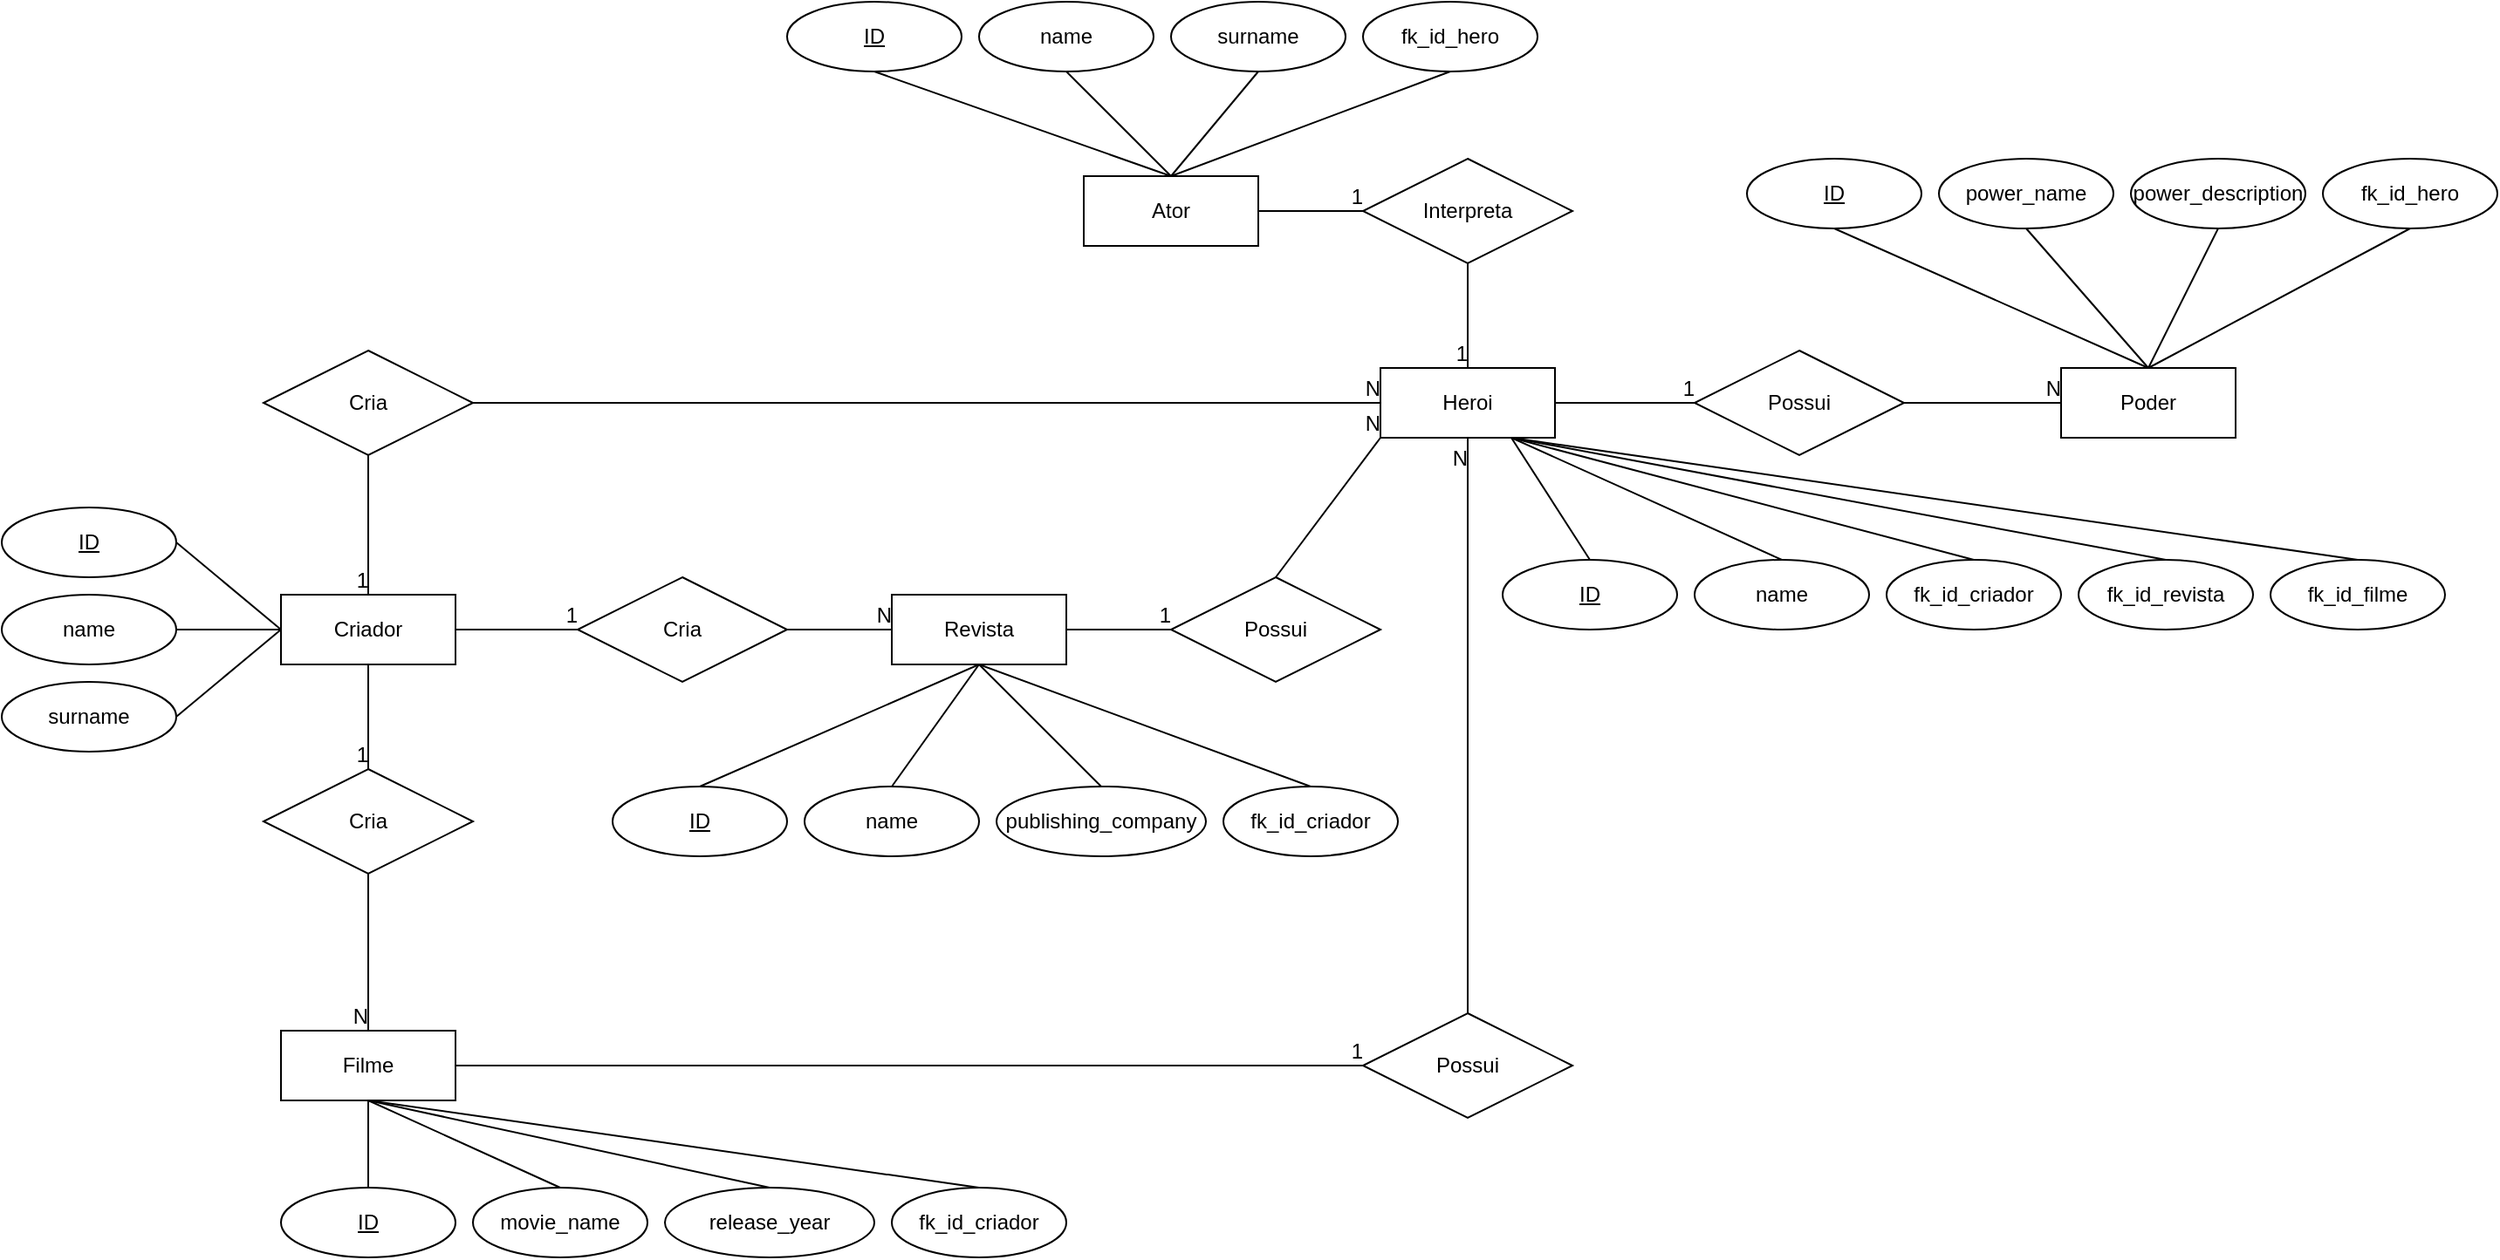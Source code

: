 <mxfile version="14.1.8" type="device"><diagram id="R2lEEEUBdFMjLlhIrx00" name="Page-1"><mxGraphModel dx="2052" dy="514" grid="1" gridSize="10" guides="1" tooltips="1" connect="1" arrows="1" fold="1" page="1" pageScale="1" pageWidth="850" pageHeight="1100" math="0" shadow="0" extFonts="Permanent Marker^https://fonts.googleapis.com/css?family=Permanent+Marker"><root><mxCell id="0"/><mxCell id="1" parent="0"/><mxCell id="GVGsF478QHHnNZUJy_HK-53" value="" style="shape=partialRectangle;overflow=hidden;connectable=0;fillColor=none;top=0;left=0;bottom=0;right=0;" parent="1" vertex="1"><mxGeometry x="-60" y="45" width="30" height="30" as="geometry"/></mxCell><mxCell id="GVGsF478QHHnNZUJy_HK-54" value="" style="shape=partialRectangle;overflow=hidden;connectable=0;fillColor=none;top=0;left=0;bottom=0;right=0;" parent="1" vertex="1"><mxGeometry x="-20" y="70" width="30" height="30" as="geometry"/></mxCell><mxCell id="GVGsF478QHHnNZUJy_HK-65" value="Interpreta" style="shape=rhombus;perimeter=rhombusPerimeter;whiteSpace=wrap;html=1;align=center;" parent="1" vertex="1"><mxGeometry x="270" y="130" width="120" height="60" as="geometry"/></mxCell><mxCell id="GVGsF478QHHnNZUJy_HK-112" value="Ator" style="whiteSpace=wrap;html=1;align=center;" parent="1" vertex="1"><mxGeometry x="110" y="140" width="100" height="40" as="geometry"/></mxCell><mxCell id="GVGsF478QHHnNZUJy_HK-124" value="Heroi" style="whiteSpace=wrap;html=1;align=center;" parent="1" vertex="1"><mxGeometry x="280" y="250" width="100" height="40" as="geometry"/></mxCell><mxCell id="GVGsF478QHHnNZUJy_HK-132" value="Poder" style="whiteSpace=wrap;html=1;align=center;" parent="1" vertex="1"><mxGeometry x="670" y="250" width="100" height="40" as="geometry"/></mxCell><mxCell id="GVGsF478QHHnNZUJy_HK-133" value="Possui" style="shape=rhombus;perimeter=rhombusPerimeter;whiteSpace=wrap;html=1;align=center;" parent="1" vertex="1"><mxGeometry x="460" y="240" width="120" height="60" as="geometry"/></mxCell><mxCell id="GVGsF478QHHnNZUJy_HK-144" value="Criador" style="whiteSpace=wrap;html=1;align=center;" parent="1" vertex="1"><mxGeometry x="-350" y="380" width="100" height="40" as="geometry"/></mxCell><mxCell id="GVGsF478QHHnNZUJy_HK-145" value="Filme" style="whiteSpace=wrap;html=1;align=center;" parent="1" vertex="1"><mxGeometry x="-350" y="630" width="100" height="40" as="geometry"/></mxCell><mxCell id="GVGsF478QHHnNZUJy_HK-146" value="Revista" style="whiteSpace=wrap;html=1;align=center;" parent="1" vertex="1"><mxGeometry y="380" width="100" height="40" as="geometry"/></mxCell><mxCell id="GVGsF478QHHnNZUJy_HK-149" value="Cria" style="shape=rhombus;perimeter=rhombusPerimeter;whiteSpace=wrap;html=1;align=center;" parent="1" vertex="1"><mxGeometry x="-360" y="240" width="120" height="60" as="geometry"/></mxCell><mxCell id="GVGsF478QHHnNZUJy_HK-150" value="ID" style="ellipse;whiteSpace=wrap;html=1;align=center;fontStyle=4;" parent="1" vertex="1"><mxGeometry x="-60" y="40" width="100" height="40" as="geometry"/></mxCell><mxCell id="GVGsF478QHHnNZUJy_HK-151" value="name" style="ellipse;whiteSpace=wrap;html=1;align=center;" parent="1" vertex="1"><mxGeometry x="50" y="40" width="100" height="40" as="geometry"/></mxCell><mxCell id="GVGsF478QHHnNZUJy_HK-152" value="surname" style="ellipse;whiteSpace=wrap;html=1;align=center;" parent="1" vertex="1"><mxGeometry x="160" y="40" width="100" height="40" as="geometry"/></mxCell><mxCell id="GVGsF478QHHnNZUJy_HK-159" value="Cria" style="shape=rhombus;perimeter=rhombusPerimeter;whiteSpace=wrap;html=1;align=center;" parent="1" vertex="1"><mxGeometry x="-180" y="370" width="120" height="60" as="geometry"/></mxCell><mxCell id="GVGsF478QHHnNZUJy_HK-160" value="Cria" style="shape=rhombus;perimeter=rhombusPerimeter;whiteSpace=wrap;html=1;align=center;" parent="1" vertex="1"><mxGeometry x="-360" y="480" width="120" height="60" as="geometry"/></mxCell><mxCell id="GVGsF478QHHnNZUJy_HK-166" value="" style="endArrow=none;html=1;rounded=0;entryX=0;entryY=0.5;entryDx=0;entryDy=0;exitX=1;exitY=0.5;exitDx=0;exitDy=0;" parent="1" source="GVGsF478QHHnNZUJy_HK-159" target="GVGsF478QHHnNZUJy_HK-146" edge="1"><mxGeometry relative="1" as="geometry"><mxPoint x="310" y="420" as="sourcePoint"/><mxPoint x="470" y="420" as="targetPoint"/></mxGeometry></mxCell><mxCell id="GVGsF478QHHnNZUJy_HK-167" value="N" style="resizable=0;html=1;align=right;verticalAlign=bottom;" parent="GVGsF478QHHnNZUJy_HK-166" connectable="0" vertex="1"><mxGeometry x="1" relative="1" as="geometry"/></mxCell><mxCell id="GVGsF478QHHnNZUJy_HK-168" value="" style="endArrow=none;html=1;rounded=0;exitX=1;exitY=0.5;exitDx=0;exitDy=0;entryX=0;entryY=0.5;entryDx=0;entryDy=0;" parent="1" source="GVGsF478QHHnNZUJy_HK-144" target="GVGsF478QHHnNZUJy_HK-159" edge="1"><mxGeometry relative="1" as="geometry"><mxPoint x="310" y="420" as="sourcePoint"/><mxPoint x="470" y="420" as="targetPoint"/></mxGeometry></mxCell><mxCell id="GVGsF478QHHnNZUJy_HK-169" value="1" style="resizable=0;html=1;align=right;verticalAlign=bottom;" parent="GVGsF478QHHnNZUJy_HK-168" connectable="0" vertex="1"><mxGeometry x="1" relative="1" as="geometry"/></mxCell><mxCell id="GVGsF478QHHnNZUJy_HK-172" value="" style="endArrow=none;html=1;rounded=0;exitX=1;exitY=0.5;exitDx=0;exitDy=0;entryX=0;entryY=0.5;entryDx=0;entryDy=0;" parent="1" source="GVGsF478QHHnNZUJy_HK-112" target="GVGsF478QHHnNZUJy_HK-65" edge="1"><mxGeometry relative="1" as="geometry"><mxPoint x="310" y="220" as="sourcePoint"/><mxPoint x="470" y="220" as="targetPoint"/></mxGeometry></mxCell><mxCell id="GVGsF478QHHnNZUJy_HK-173" value="1" style="resizable=0;html=1;align=right;verticalAlign=bottom;" parent="GVGsF478QHHnNZUJy_HK-172" connectable="0" vertex="1"><mxGeometry x="1" relative="1" as="geometry"/></mxCell><mxCell id="GVGsF478QHHnNZUJy_HK-174" value="" style="endArrow=none;html=1;rounded=0;exitX=0.5;exitY=1;exitDx=0;exitDy=0;entryX=0.5;entryY=0;entryDx=0;entryDy=0;" parent="1" source="GVGsF478QHHnNZUJy_HK-65" target="GVGsF478QHHnNZUJy_HK-124" edge="1"><mxGeometry relative="1" as="geometry"><mxPoint x="310" y="220" as="sourcePoint"/><mxPoint x="470" y="220" as="targetPoint"/></mxGeometry></mxCell><mxCell id="GVGsF478QHHnNZUJy_HK-175" value="1" style="resizable=0;html=1;align=right;verticalAlign=bottom;" parent="GVGsF478QHHnNZUJy_HK-174" connectable="0" vertex="1"><mxGeometry x="1" relative="1" as="geometry"/></mxCell><mxCell id="GVGsF478QHHnNZUJy_HK-176" value="" style="endArrow=none;html=1;rounded=0;exitX=1;exitY=0.5;exitDx=0;exitDy=0;entryX=0;entryY=0.5;entryDx=0;entryDy=0;" parent="1" source="GVGsF478QHHnNZUJy_HK-124" target="GVGsF478QHHnNZUJy_HK-133" edge="1"><mxGeometry relative="1" as="geometry"><mxPoint x="310" y="220" as="sourcePoint"/><mxPoint x="470" y="220" as="targetPoint"/></mxGeometry></mxCell><mxCell id="GVGsF478QHHnNZUJy_HK-177" value="1" style="resizable=0;html=1;align=right;verticalAlign=bottom;" parent="GVGsF478QHHnNZUJy_HK-176" connectable="0" vertex="1"><mxGeometry x="1" relative="1" as="geometry"/></mxCell><mxCell id="GVGsF478QHHnNZUJy_HK-178" value="" style="endArrow=none;html=1;rounded=0;entryX=0;entryY=0.5;entryDx=0;entryDy=0;exitX=1;exitY=0.5;exitDx=0;exitDy=0;" parent="1" source="GVGsF478QHHnNZUJy_HK-133" target="GVGsF478QHHnNZUJy_HK-132" edge="1"><mxGeometry relative="1" as="geometry"><mxPoint x="310" y="220" as="sourcePoint"/><mxPoint x="470" y="220" as="targetPoint"/></mxGeometry></mxCell><mxCell id="GVGsF478QHHnNZUJy_HK-179" value="N" style="resizable=0;html=1;align=right;verticalAlign=bottom;" parent="GVGsF478QHHnNZUJy_HK-178" connectable="0" vertex="1"><mxGeometry x="1" relative="1" as="geometry"/></mxCell><mxCell id="GVGsF478QHHnNZUJy_HK-182" value="" style="endArrow=none;html=1;rounded=0;exitX=1;exitY=0.5;exitDx=0;exitDy=0;entryX=0;entryY=0.5;entryDx=0;entryDy=0;" parent="1" source="GVGsF478QHHnNZUJy_HK-149" target="GVGsF478QHHnNZUJy_HK-124" edge="1"><mxGeometry relative="1" as="geometry"><mxPoint x="250" y="360" as="sourcePoint"/><mxPoint x="410" y="360" as="targetPoint"/></mxGeometry></mxCell><mxCell id="GVGsF478QHHnNZUJy_HK-183" value="N" style="resizable=0;html=1;align=right;verticalAlign=bottom;" parent="GVGsF478QHHnNZUJy_HK-182" connectable="0" vertex="1"><mxGeometry x="1" relative="1" as="geometry"/></mxCell><mxCell id="GVGsF478QHHnNZUJy_HK-184" value="" style="endArrow=none;html=1;rounded=0;exitX=0.5;exitY=1;exitDx=0;exitDy=0;entryX=0.5;entryY=0;entryDx=0;entryDy=0;" parent="1" source="GVGsF478QHHnNZUJy_HK-149" target="GVGsF478QHHnNZUJy_HK-144" edge="1"><mxGeometry relative="1" as="geometry"><mxPoint x="310" y="320" as="sourcePoint"/><mxPoint x="470" y="320" as="targetPoint"/></mxGeometry></mxCell><mxCell id="GVGsF478QHHnNZUJy_HK-185" value="1" style="resizable=0;html=1;align=right;verticalAlign=bottom;" parent="GVGsF478QHHnNZUJy_HK-184" connectable="0" vertex="1"><mxGeometry x="1" relative="1" as="geometry"/></mxCell><mxCell id="GVGsF478QHHnNZUJy_HK-186" value="" style="endArrow=none;html=1;rounded=0;exitX=0.5;exitY=1;exitDx=0;exitDy=0;entryX=0.5;entryY=0;entryDx=0;entryDy=0;" parent="1" source="GVGsF478QHHnNZUJy_HK-144" target="GVGsF478QHHnNZUJy_HK-160" edge="1"><mxGeometry relative="1" as="geometry"><mxPoint x="310" y="520" as="sourcePoint"/><mxPoint x="470" y="520" as="targetPoint"/></mxGeometry></mxCell><mxCell id="GVGsF478QHHnNZUJy_HK-187" value="1" style="resizable=0;html=1;align=right;verticalAlign=bottom;" parent="GVGsF478QHHnNZUJy_HK-186" connectable="0" vertex="1"><mxGeometry x="1" relative="1" as="geometry"/></mxCell><mxCell id="GVGsF478QHHnNZUJy_HK-188" value="" style="endArrow=none;html=1;rounded=0;exitX=0.5;exitY=1;exitDx=0;exitDy=0;entryX=0.5;entryY=0;entryDx=0;entryDy=0;" parent="1" source="GVGsF478QHHnNZUJy_HK-160" target="GVGsF478QHHnNZUJy_HK-145" edge="1"><mxGeometry relative="1" as="geometry"><mxPoint x="310" y="520" as="sourcePoint"/><mxPoint x="470" y="520" as="targetPoint"/></mxGeometry></mxCell><mxCell id="GVGsF478QHHnNZUJy_HK-189" value="N" style="resizable=0;html=1;align=right;verticalAlign=bottom;" parent="GVGsF478QHHnNZUJy_HK-188" connectable="0" vertex="1"><mxGeometry x="1" relative="1" as="geometry"/></mxCell><mxCell id="GVGsF478QHHnNZUJy_HK-191" value="Possui" style="shape=rhombus;perimeter=rhombusPerimeter;whiteSpace=wrap;html=1;align=center;" parent="1" vertex="1"><mxGeometry x="270" y="620" width="120" height="60" as="geometry"/></mxCell><mxCell id="QzzzlYeWdDYmy8EPk6nm-1" value="" style="endArrow=none;html=1;rounded=0;exitX=1;exitY=0.5;exitDx=0;exitDy=0;entryX=0;entryY=0.5;entryDx=0;entryDy=0;" edge="1" parent="1" source="GVGsF478QHHnNZUJy_HK-145" target="GVGsF478QHHnNZUJy_HK-191"><mxGeometry relative="1" as="geometry"><mxPoint x="-80" y="530" as="sourcePoint"/><mxPoint x="80" y="530" as="targetPoint"/></mxGeometry></mxCell><mxCell id="QzzzlYeWdDYmy8EPk6nm-2" value="1" style="resizable=0;html=1;align=right;verticalAlign=bottom;" connectable="0" vertex="1" parent="QzzzlYeWdDYmy8EPk6nm-1"><mxGeometry x="1" relative="1" as="geometry"/></mxCell><mxCell id="QzzzlYeWdDYmy8EPk6nm-5" value="" style="endArrow=none;html=1;rounded=0;exitX=0.5;exitY=0;exitDx=0;exitDy=0;entryX=0.5;entryY=1;entryDx=0;entryDy=0;" edge="1" parent="1" source="GVGsF478QHHnNZUJy_HK-191" target="GVGsF478QHHnNZUJy_HK-124"><mxGeometry relative="1" as="geometry"><mxPoint x="360" y="560" as="sourcePoint"/><mxPoint x="520" y="560" as="targetPoint"/></mxGeometry></mxCell><mxCell id="QzzzlYeWdDYmy8EPk6nm-6" value="N" style="resizable=0;html=1;align=right;verticalAlign=bottom;" connectable="0" vertex="1" parent="QzzzlYeWdDYmy8EPk6nm-5"><mxGeometry x="1" relative="1" as="geometry"><mxPoint y="20.59" as="offset"/></mxGeometry></mxCell><mxCell id="QzzzlYeWdDYmy8EPk6nm-7" value="Possui" style="shape=rhombus;perimeter=rhombusPerimeter;whiteSpace=wrap;html=1;align=center;" vertex="1" parent="1"><mxGeometry x="160" y="370" width="120" height="60" as="geometry"/></mxCell><mxCell id="QzzzlYeWdDYmy8EPk6nm-8" value="" style="endArrow=none;html=1;rounded=0;entryX=0;entryY=0.5;entryDx=0;entryDy=0;exitX=1;exitY=0.5;exitDx=0;exitDy=0;" edge="1" parent="1" source="GVGsF478QHHnNZUJy_HK-146" target="QzzzlYeWdDYmy8EPk6nm-7"><mxGeometry relative="1" as="geometry"><mxPoint x="10" y="540" as="sourcePoint"/><mxPoint x="170" y="540" as="targetPoint"/></mxGeometry></mxCell><mxCell id="QzzzlYeWdDYmy8EPk6nm-9" value="1" style="resizable=0;html=1;align=right;verticalAlign=bottom;" connectable="0" vertex="1" parent="QzzzlYeWdDYmy8EPk6nm-8"><mxGeometry x="1" relative="1" as="geometry"/></mxCell><mxCell id="QzzzlYeWdDYmy8EPk6nm-10" value="" style="endArrow=none;html=1;rounded=0;exitX=0.5;exitY=0;exitDx=0;exitDy=0;entryX=0;entryY=1;entryDx=0;entryDy=0;" edge="1" parent="1" source="QzzzlYeWdDYmy8EPk6nm-7" target="GVGsF478QHHnNZUJy_HK-124"><mxGeometry relative="1" as="geometry"><mxPoint x="40" y="540" as="sourcePoint"/><mxPoint x="200" y="540" as="targetPoint"/></mxGeometry></mxCell><mxCell id="QzzzlYeWdDYmy8EPk6nm-11" value="N" style="resizable=0;html=1;align=right;verticalAlign=bottom;" connectable="0" vertex="1" parent="QzzzlYeWdDYmy8EPk6nm-10"><mxGeometry x="1" relative="1" as="geometry"/></mxCell><mxCell id="QzzzlYeWdDYmy8EPk6nm-13" value="fk_id_hero" style="ellipse;whiteSpace=wrap;html=1;align=center;" vertex="1" parent="1"><mxGeometry x="270" y="40" width="100" height="40" as="geometry"/></mxCell><mxCell id="QzzzlYeWdDYmy8EPk6nm-18" value="" style="endArrow=none;html=1;rounded=0;exitX=0.5;exitY=1;exitDx=0;exitDy=0;entryX=0.5;entryY=0;entryDx=0;entryDy=0;" edge="1" parent="1" source="GVGsF478QHHnNZUJy_HK-150" target="GVGsF478QHHnNZUJy_HK-112"><mxGeometry relative="1" as="geometry"><mxPoint x="100" y="160" as="sourcePoint"/><mxPoint x="260" y="160" as="targetPoint"/></mxGeometry></mxCell><mxCell id="QzzzlYeWdDYmy8EPk6nm-19" value="" style="endArrow=none;html=1;rounded=0;exitX=0.5;exitY=1;exitDx=0;exitDy=0;entryX=0.5;entryY=0;entryDx=0;entryDy=0;" edge="1" parent="1" source="GVGsF478QHHnNZUJy_HK-151" target="GVGsF478QHHnNZUJy_HK-112"><mxGeometry relative="1" as="geometry"><mxPoint x="100" y="160" as="sourcePoint"/><mxPoint x="260" y="160" as="targetPoint"/></mxGeometry></mxCell><mxCell id="QzzzlYeWdDYmy8EPk6nm-20" value="" style="endArrow=none;html=1;rounded=0;entryX=0.5;entryY=1;entryDx=0;entryDy=0;exitX=0.5;exitY=0;exitDx=0;exitDy=0;" edge="1" parent="1" source="GVGsF478QHHnNZUJy_HK-112" target="GVGsF478QHHnNZUJy_HK-152"><mxGeometry relative="1" as="geometry"><mxPoint x="100" y="160" as="sourcePoint"/><mxPoint x="260" y="160" as="targetPoint"/></mxGeometry></mxCell><mxCell id="QzzzlYeWdDYmy8EPk6nm-21" value="" style="endArrow=none;html=1;rounded=0;entryX=0.5;entryY=1;entryDx=0;entryDy=0;exitX=0.5;exitY=0;exitDx=0;exitDy=0;" edge="1" parent="1" source="GVGsF478QHHnNZUJy_HK-112" target="QzzzlYeWdDYmy8EPk6nm-13"><mxGeometry relative="1" as="geometry"><mxPoint x="100" y="160" as="sourcePoint"/><mxPoint x="260" y="160" as="targetPoint"/></mxGeometry></mxCell><mxCell id="QzzzlYeWdDYmy8EPk6nm-22" value="ID" style="ellipse;whiteSpace=wrap;html=1;align=center;fontStyle=4;" vertex="1" parent="1"><mxGeometry x="490" y="130" width="100" height="40" as="geometry"/></mxCell><mxCell id="QzzzlYeWdDYmy8EPk6nm-23" value="power_name" style="ellipse;whiteSpace=wrap;html=1;align=center;" vertex="1" parent="1"><mxGeometry x="600" y="130" width="100" height="40" as="geometry"/></mxCell><mxCell id="QzzzlYeWdDYmy8EPk6nm-24" value="power_description" style="ellipse;whiteSpace=wrap;html=1;align=center;" vertex="1" parent="1"><mxGeometry x="710" y="130" width="100" height="40" as="geometry"/></mxCell><mxCell id="QzzzlYeWdDYmy8EPk6nm-25" value="fk_id_hero" style="ellipse;whiteSpace=wrap;html=1;align=center;" vertex="1" parent="1"><mxGeometry x="820" y="130" width="100" height="40" as="geometry"/></mxCell><mxCell id="QzzzlYeWdDYmy8EPk6nm-26" value="" style="endArrow=none;html=1;rounded=0;entryX=0.5;entryY=0;entryDx=0;entryDy=0;exitX=0.5;exitY=1;exitDx=0;exitDy=0;" edge="1" parent="1" source="QzzzlYeWdDYmy8EPk6nm-22" target="GVGsF478QHHnNZUJy_HK-132"><mxGeometry relative="1" as="geometry"><mxPoint x="480" y="210" as="sourcePoint"/><mxPoint x="640" y="210" as="targetPoint"/></mxGeometry></mxCell><mxCell id="QzzzlYeWdDYmy8EPk6nm-27" value="" style="endArrow=none;html=1;rounded=0;exitX=0.5;exitY=0;exitDx=0;exitDy=0;entryX=0.5;entryY=1;entryDx=0;entryDy=0;" edge="1" parent="1" source="GVGsF478QHHnNZUJy_HK-132" target="QzzzlYeWdDYmy8EPk6nm-23"><mxGeometry relative="1" as="geometry"><mxPoint x="710" y="210" as="sourcePoint"/><mxPoint x="870" y="210" as="targetPoint"/></mxGeometry></mxCell><mxCell id="QzzzlYeWdDYmy8EPk6nm-29" value="" style="endArrow=none;html=1;rounded=0;exitX=0.5;exitY=0;exitDx=0;exitDy=0;entryX=0.5;entryY=1;entryDx=0;entryDy=0;" edge="1" parent="1" source="GVGsF478QHHnNZUJy_HK-132" target="QzzzlYeWdDYmy8EPk6nm-24"><mxGeometry relative="1" as="geometry"><mxPoint x="730" y="220" as="sourcePoint"/><mxPoint x="890" y="220" as="targetPoint"/></mxGeometry></mxCell><mxCell id="QzzzlYeWdDYmy8EPk6nm-30" value="" style="endArrow=none;html=1;rounded=0;exitX=0.5;exitY=0;exitDx=0;exitDy=0;entryX=0.5;entryY=1;entryDx=0;entryDy=0;" edge="1" parent="1" source="GVGsF478QHHnNZUJy_HK-132" target="QzzzlYeWdDYmy8EPk6nm-25"><mxGeometry relative="1" as="geometry"><mxPoint x="800" y="200" as="sourcePoint"/><mxPoint x="960" y="200" as="targetPoint"/></mxGeometry></mxCell><mxCell id="QzzzlYeWdDYmy8EPk6nm-31" value="ID" style="ellipse;whiteSpace=wrap;html=1;align=center;fontStyle=4;" vertex="1" parent="1"><mxGeometry x="350" y="360" width="100" height="40" as="geometry"/></mxCell><mxCell id="QzzzlYeWdDYmy8EPk6nm-32" value="name" style="ellipse;whiteSpace=wrap;html=1;align=center;" vertex="1" parent="1"><mxGeometry x="460" y="360" width="100" height="40" as="geometry"/></mxCell><mxCell id="QzzzlYeWdDYmy8EPk6nm-33" value="fk_id_criador" style="ellipse;whiteSpace=wrap;html=1;align=center;" vertex="1" parent="1"><mxGeometry x="570" y="360" width="100" height="40" as="geometry"/></mxCell><mxCell id="QzzzlYeWdDYmy8EPk6nm-34" value="fk_id_revista" style="ellipse;whiteSpace=wrap;html=1;align=center;" vertex="1" parent="1"><mxGeometry x="680" y="360" width="100" height="40" as="geometry"/></mxCell><mxCell id="QzzzlYeWdDYmy8EPk6nm-35" value="fk_id_filme" style="ellipse;whiteSpace=wrap;html=1;align=center;" vertex="1" parent="1"><mxGeometry x="790" y="360" width="100" height="40" as="geometry"/></mxCell><mxCell id="QzzzlYeWdDYmy8EPk6nm-36" value="" style="endArrow=none;html=1;rounded=0;exitX=0.75;exitY=1;exitDx=0;exitDy=0;entryX=0.5;entryY=0;entryDx=0;entryDy=0;" edge="1" parent="1" source="GVGsF478QHHnNZUJy_HK-124" target="QzzzlYeWdDYmy8EPk6nm-31"><mxGeometry relative="1" as="geometry"><mxPoint x="290" y="400" as="sourcePoint"/><mxPoint x="450" y="400" as="targetPoint"/></mxGeometry></mxCell><mxCell id="QzzzlYeWdDYmy8EPk6nm-37" value="" style="endArrow=none;html=1;rounded=0;exitX=0.75;exitY=1;exitDx=0;exitDy=0;entryX=0.5;entryY=0;entryDx=0;entryDy=0;" edge="1" parent="1" source="GVGsF478QHHnNZUJy_HK-124" target="QzzzlYeWdDYmy8EPk6nm-32"><mxGeometry relative="1" as="geometry"><mxPoint x="290" y="400" as="sourcePoint"/><mxPoint x="450" y="400" as="targetPoint"/></mxGeometry></mxCell><mxCell id="QzzzlYeWdDYmy8EPk6nm-38" value="" style="endArrow=none;html=1;rounded=0;exitX=0.75;exitY=1;exitDx=0;exitDy=0;entryX=0.5;entryY=0;entryDx=0;entryDy=0;" edge="1" parent="1" source="GVGsF478QHHnNZUJy_HK-124" target="QzzzlYeWdDYmy8EPk6nm-33"><mxGeometry relative="1" as="geometry"><mxPoint x="290" y="400" as="sourcePoint"/><mxPoint x="450" y="400" as="targetPoint"/></mxGeometry></mxCell><mxCell id="QzzzlYeWdDYmy8EPk6nm-39" value="" style="endArrow=none;html=1;rounded=0;exitX=0.75;exitY=1;exitDx=0;exitDy=0;entryX=0.5;entryY=0;entryDx=0;entryDy=0;" edge="1" parent="1" source="GVGsF478QHHnNZUJy_HK-124" target="QzzzlYeWdDYmy8EPk6nm-34"><mxGeometry relative="1" as="geometry"><mxPoint x="290" y="400" as="sourcePoint"/><mxPoint x="450" y="400" as="targetPoint"/></mxGeometry></mxCell><mxCell id="QzzzlYeWdDYmy8EPk6nm-40" value="" style="endArrow=none;html=1;rounded=0;exitX=0.75;exitY=1;exitDx=0;exitDy=0;entryX=0.5;entryY=0;entryDx=0;entryDy=0;" edge="1" parent="1" source="GVGsF478QHHnNZUJy_HK-124" target="QzzzlYeWdDYmy8EPk6nm-35"><mxGeometry relative="1" as="geometry"><mxPoint x="290" y="400" as="sourcePoint"/><mxPoint x="450" y="400" as="targetPoint"/></mxGeometry></mxCell><mxCell id="QzzzlYeWdDYmy8EPk6nm-41" value="ID" style="ellipse;whiteSpace=wrap;html=1;align=center;fontStyle=4;" vertex="1" parent="1"><mxGeometry x="-160" y="490" width="100" height="40" as="geometry"/></mxCell><mxCell id="QzzzlYeWdDYmy8EPk6nm-42" value="name" style="ellipse;whiteSpace=wrap;html=1;align=center;" vertex="1" parent="1"><mxGeometry x="-50" y="490" width="100" height="40" as="geometry"/></mxCell><mxCell id="QzzzlYeWdDYmy8EPk6nm-43" value="publishing_company" style="ellipse;whiteSpace=wrap;html=1;align=center;" vertex="1" parent="1"><mxGeometry x="60" y="490" width="120" height="40" as="geometry"/></mxCell><mxCell id="QzzzlYeWdDYmy8EPk6nm-44" value="fk_id_criador" style="ellipse;whiteSpace=wrap;html=1;align=center;" vertex="1" parent="1"><mxGeometry x="190" y="490" width="100" height="40" as="geometry"/></mxCell><mxCell id="QzzzlYeWdDYmy8EPk6nm-46" value="" style="endArrow=none;html=1;rounded=0;exitX=0.5;exitY=0;exitDx=0;exitDy=0;entryX=0.5;entryY=1;entryDx=0;entryDy=0;" edge="1" parent="1" source="QzzzlYeWdDYmy8EPk6nm-41" target="GVGsF478QHHnNZUJy_HK-146"><mxGeometry relative="1" as="geometry"><mxPoint x="-50" y="510" as="sourcePoint"/><mxPoint x="110" y="510" as="targetPoint"/></mxGeometry></mxCell><mxCell id="QzzzlYeWdDYmy8EPk6nm-47" value="" style="endArrow=none;html=1;rounded=0;exitX=0.5;exitY=0;exitDx=0;exitDy=0;entryX=0.5;entryY=1;entryDx=0;entryDy=0;" edge="1" parent="1" source="QzzzlYeWdDYmy8EPk6nm-42" target="GVGsF478QHHnNZUJy_HK-146"><mxGeometry relative="1" as="geometry"><mxPoint x="-50" y="510" as="sourcePoint"/><mxPoint x="110" y="510" as="targetPoint"/></mxGeometry></mxCell><mxCell id="QzzzlYeWdDYmy8EPk6nm-48" value="" style="endArrow=none;html=1;rounded=0;entryX=0.5;entryY=0;entryDx=0;entryDy=0;exitX=0.5;exitY=1;exitDx=0;exitDy=0;" edge="1" parent="1" source="GVGsF478QHHnNZUJy_HK-146" target="QzzzlYeWdDYmy8EPk6nm-43"><mxGeometry relative="1" as="geometry"><mxPoint x="-50" y="510" as="sourcePoint"/><mxPoint x="110" y="510" as="targetPoint"/></mxGeometry></mxCell><mxCell id="QzzzlYeWdDYmy8EPk6nm-49" value="" style="endArrow=none;html=1;rounded=0;entryX=0.5;entryY=0;entryDx=0;entryDy=0;exitX=0.5;exitY=1;exitDx=0;exitDy=0;" edge="1" parent="1" source="GVGsF478QHHnNZUJy_HK-146" target="QzzzlYeWdDYmy8EPk6nm-44"><mxGeometry relative="1" as="geometry"><mxPoint x="-50" y="510" as="sourcePoint"/><mxPoint x="110" y="510" as="targetPoint"/></mxGeometry></mxCell><mxCell id="QzzzlYeWdDYmy8EPk6nm-50" value="ID" style="ellipse;whiteSpace=wrap;html=1;align=center;fontStyle=4;" vertex="1" parent="1"><mxGeometry x="-350" y="720" width="100" height="40" as="geometry"/></mxCell><mxCell id="QzzzlYeWdDYmy8EPk6nm-51" value="movie_name" style="ellipse;whiteSpace=wrap;html=1;align=center;" vertex="1" parent="1"><mxGeometry x="-240" y="720" width="100" height="40" as="geometry"/></mxCell><mxCell id="QzzzlYeWdDYmy8EPk6nm-52" value="release_year" style="ellipse;whiteSpace=wrap;html=1;align=center;" vertex="1" parent="1"><mxGeometry x="-130" y="720" width="120" height="40" as="geometry"/></mxCell><mxCell id="QzzzlYeWdDYmy8EPk6nm-53" value="fk_id_criador" style="ellipse;whiteSpace=wrap;html=1;align=center;" vertex="1" parent="1"><mxGeometry y="720" width="100" height="40" as="geometry"/></mxCell><mxCell id="QzzzlYeWdDYmy8EPk6nm-54" value="" style="endArrow=none;html=1;rounded=0;exitX=0.5;exitY=1;exitDx=0;exitDy=0;entryX=0.5;entryY=0;entryDx=0;entryDy=0;" edge="1" parent="1" source="GVGsF478QHHnNZUJy_HK-145" target="QzzzlYeWdDYmy8EPk6nm-50"><mxGeometry relative="1" as="geometry"><mxPoint x="30" y="630" as="sourcePoint"/><mxPoint x="190" y="630" as="targetPoint"/></mxGeometry></mxCell><mxCell id="QzzzlYeWdDYmy8EPk6nm-55" value="" style="endArrow=none;html=1;rounded=0;exitX=0.5;exitY=1;exitDx=0;exitDy=0;entryX=0.5;entryY=0;entryDx=0;entryDy=0;" edge="1" parent="1" source="GVGsF478QHHnNZUJy_HK-145" target="QzzzlYeWdDYmy8EPk6nm-51"><mxGeometry relative="1" as="geometry"><mxPoint x="30" y="630" as="sourcePoint"/><mxPoint x="190" y="630" as="targetPoint"/></mxGeometry></mxCell><mxCell id="QzzzlYeWdDYmy8EPk6nm-56" value="" style="endArrow=none;html=1;rounded=0;exitX=0.5;exitY=1;exitDx=0;exitDy=0;entryX=0.5;entryY=0;entryDx=0;entryDy=0;" edge="1" parent="1" source="GVGsF478QHHnNZUJy_HK-145" target="QzzzlYeWdDYmy8EPk6nm-52"><mxGeometry relative="1" as="geometry"><mxPoint x="30" y="630" as="sourcePoint"/><mxPoint x="190" y="630" as="targetPoint"/></mxGeometry></mxCell><mxCell id="QzzzlYeWdDYmy8EPk6nm-57" value="" style="endArrow=none;html=1;rounded=0;exitX=0.5;exitY=1;exitDx=0;exitDy=0;entryX=0.5;entryY=0;entryDx=0;entryDy=0;" edge="1" parent="1" source="GVGsF478QHHnNZUJy_HK-145" target="QzzzlYeWdDYmy8EPk6nm-53"><mxGeometry relative="1" as="geometry"><mxPoint x="30" y="630" as="sourcePoint"/><mxPoint x="190" y="630" as="targetPoint"/></mxGeometry></mxCell><mxCell id="QzzzlYeWdDYmy8EPk6nm-58" value="ID" style="ellipse;whiteSpace=wrap;html=1;align=center;fontStyle=4;" vertex="1" parent="1"><mxGeometry x="-510" y="330" width="100" height="40" as="geometry"/></mxCell><mxCell id="QzzzlYeWdDYmy8EPk6nm-59" value="name" style="ellipse;whiteSpace=wrap;html=1;align=center;" vertex="1" parent="1"><mxGeometry x="-510" y="380" width="100" height="40" as="geometry"/></mxCell><mxCell id="QzzzlYeWdDYmy8EPk6nm-62" value="" style="endArrow=none;html=1;rounded=0;exitX=1;exitY=0.5;exitDx=0;exitDy=0;entryX=0;entryY=0.5;entryDx=0;entryDy=0;" edge="1" parent="1" source="QzzzlYeWdDYmy8EPk6nm-58" target="GVGsF478QHHnNZUJy_HK-144"><mxGeometry relative="1" as="geometry"><mxPoint x="-320" y="510" as="sourcePoint"/><mxPoint x="-160" y="510" as="targetPoint"/></mxGeometry></mxCell><mxCell id="QzzzlYeWdDYmy8EPk6nm-63" value="" style="endArrow=none;html=1;rounded=0;exitX=1;exitY=0.5;exitDx=0;exitDy=0;entryX=0;entryY=0.5;entryDx=0;entryDy=0;" edge="1" parent="1" source="QzzzlYeWdDYmy8EPk6nm-59" target="GVGsF478QHHnNZUJy_HK-144"><mxGeometry relative="1" as="geometry"><mxPoint x="-320" y="510" as="sourcePoint"/><mxPoint x="-160" y="510" as="targetPoint"/></mxGeometry></mxCell><mxCell id="QzzzlYeWdDYmy8EPk6nm-65" value="surname" style="ellipse;whiteSpace=wrap;html=1;align=center;" vertex="1" parent="1"><mxGeometry x="-510" y="430" width="100" height="40" as="geometry"/></mxCell><mxCell id="QzzzlYeWdDYmy8EPk6nm-66" value="" style="endArrow=none;html=1;rounded=0;exitX=1;exitY=0.5;exitDx=0;exitDy=0;entryX=0;entryY=0.5;entryDx=0;entryDy=0;" edge="1" parent="1" source="QzzzlYeWdDYmy8EPk6nm-65" target="GVGsF478QHHnNZUJy_HK-144"><mxGeometry relative="1" as="geometry"><mxPoint x="-320" y="510" as="sourcePoint"/><mxPoint x="-160" y="510" as="targetPoint"/></mxGeometry></mxCell></root></mxGraphModel></diagram></mxfile>